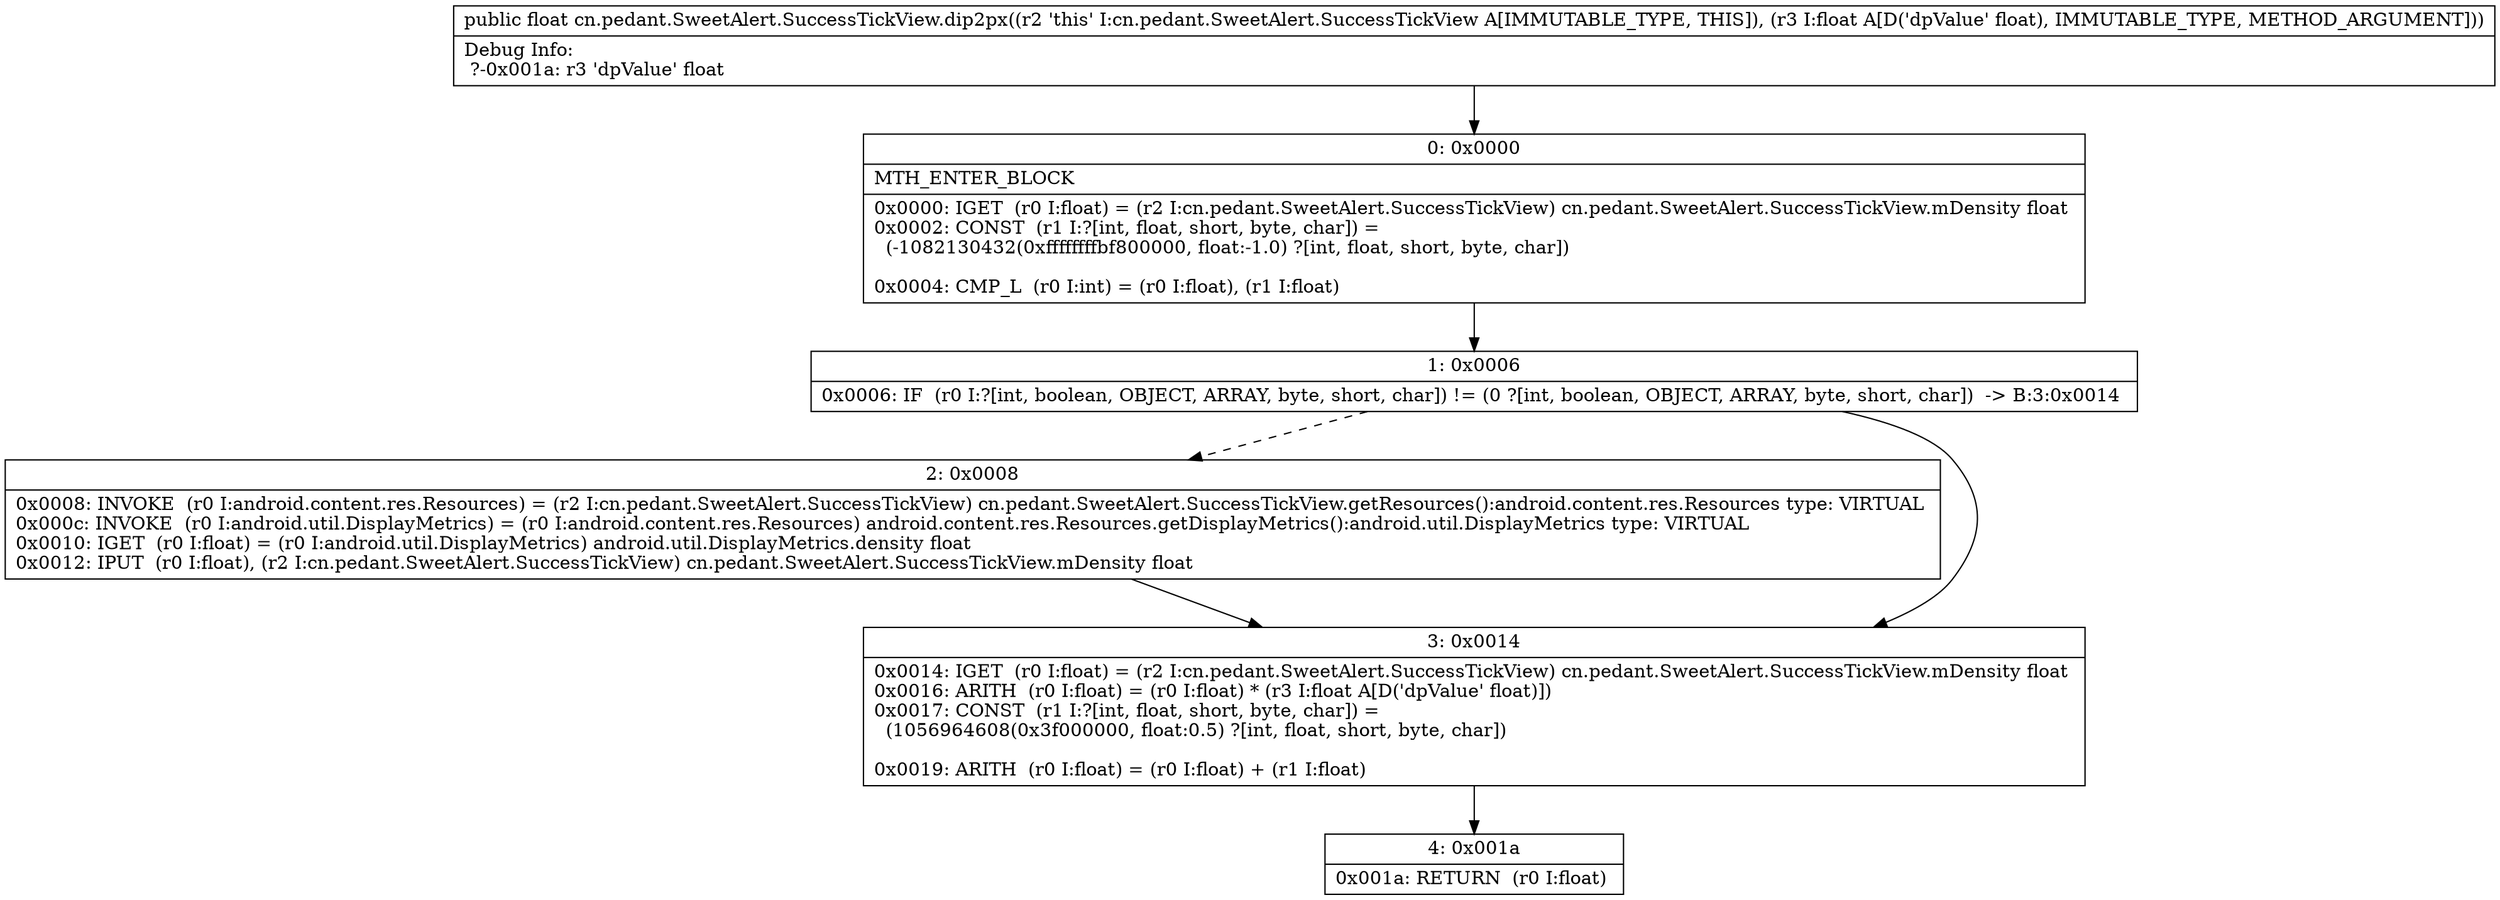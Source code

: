 digraph "CFG forcn.pedant.SweetAlert.SuccessTickView.dip2px(F)F" {
Node_0 [shape=record,label="{0\:\ 0x0000|MTH_ENTER_BLOCK\l|0x0000: IGET  (r0 I:float) = (r2 I:cn.pedant.SweetAlert.SuccessTickView) cn.pedant.SweetAlert.SuccessTickView.mDensity float \l0x0002: CONST  (r1 I:?[int, float, short, byte, char]) = \l  (\-1082130432(0xffffffffbf800000, float:\-1.0) ?[int, float, short, byte, char])\l \l0x0004: CMP_L  (r0 I:int) = (r0 I:float), (r1 I:float) \l}"];
Node_1 [shape=record,label="{1\:\ 0x0006|0x0006: IF  (r0 I:?[int, boolean, OBJECT, ARRAY, byte, short, char]) != (0 ?[int, boolean, OBJECT, ARRAY, byte, short, char])  \-\> B:3:0x0014 \l}"];
Node_2 [shape=record,label="{2\:\ 0x0008|0x0008: INVOKE  (r0 I:android.content.res.Resources) = (r2 I:cn.pedant.SweetAlert.SuccessTickView) cn.pedant.SweetAlert.SuccessTickView.getResources():android.content.res.Resources type: VIRTUAL \l0x000c: INVOKE  (r0 I:android.util.DisplayMetrics) = (r0 I:android.content.res.Resources) android.content.res.Resources.getDisplayMetrics():android.util.DisplayMetrics type: VIRTUAL \l0x0010: IGET  (r0 I:float) = (r0 I:android.util.DisplayMetrics) android.util.DisplayMetrics.density float \l0x0012: IPUT  (r0 I:float), (r2 I:cn.pedant.SweetAlert.SuccessTickView) cn.pedant.SweetAlert.SuccessTickView.mDensity float \l}"];
Node_3 [shape=record,label="{3\:\ 0x0014|0x0014: IGET  (r0 I:float) = (r2 I:cn.pedant.SweetAlert.SuccessTickView) cn.pedant.SweetAlert.SuccessTickView.mDensity float \l0x0016: ARITH  (r0 I:float) = (r0 I:float) * (r3 I:float A[D('dpValue' float)]) \l0x0017: CONST  (r1 I:?[int, float, short, byte, char]) = \l  (1056964608(0x3f000000, float:0.5) ?[int, float, short, byte, char])\l \l0x0019: ARITH  (r0 I:float) = (r0 I:float) + (r1 I:float) \l}"];
Node_4 [shape=record,label="{4\:\ 0x001a|0x001a: RETURN  (r0 I:float) \l}"];
MethodNode[shape=record,label="{public float cn.pedant.SweetAlert.SuccessTickView.dip2px((r2 'this' I:cn.pedant.SweetAlert.SuccessTickView A[IMMUTABLE_TYPE, THIS]), (r3 I:float A[D('dpValue' float), IMMUTABLE_TYPE, METHOD_ARGUMENT]))  | Debug Info:\l  ?\-0x001a: r3 'dpValue' float\l}"];
MethodNode -> Node_0;
Node_0 -> Node_1;
Node_1 -> Node_2[style=dashed];
Node_1 -> Node_3;
Node_2 -> Node_3;
Node_3 -> Node_4;
}

